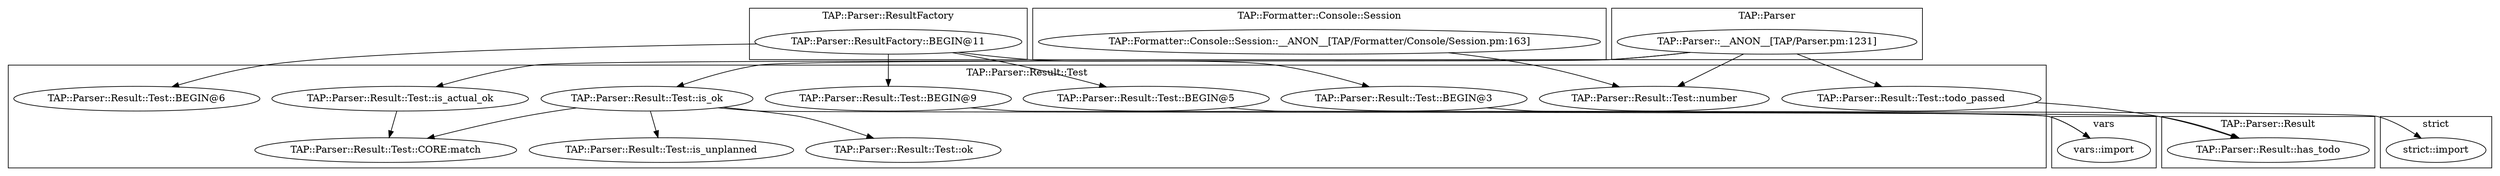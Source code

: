 digraph {
graph [overlap=false]
subgraph cluster_TAP_Parser_ResultFactory {
	label="TAP::Parser::ResultFactory";
	"TAP::Parser::ResultFactory::BEGIN@11";
}
subgraph cluster_vars {
	label="vars";
	"vars::import";
}
subgraph cluster_strict {
	label="strict";
	"strict::import";
}
subgraph cluster_TAP_Formatter_Console_Session {
	label="TAP::Formatter::Console::Session";
	"TAP::Formatter::Console::Session::__ANON__[TAP/Formatter/Console/Session.pm:163]";
}
subgraph cluster_TAP_Parser_Result {
	label="TAP::Parser::Result";
	"TAP::Parser::Result::has_todo";
}
subgraph cluster_TAP_Parser_Result_Test {
	label="TAP::Parser::Result::Test";
	"TAP::Parser::Result::Test::BEGIN@9";
	"TAP::Parser::Result::Test::is_actual_ok";
	"TAP::Parser::Result::Test::ok";
	"TAP::Parser::Result::Test::todo_passed";
	"TAP::Parser::Result::Test::CORE:match";
	"TAP::Parser::Result::Test::BEGIN@5";
	"TAP::Parser::Result::Test::number";
	"TAP::Parser::Result::Test::is_ok";
	"TAP::Parser::Result::Test::BEGIN@6";
	"TAP::Parser::Result::Test::is_unplanned";
	"TAP::Parser::Result::Test::BEGIN@3";
}
subgraph cluster_TAP_Parser {
	label="TAP::Parser";
	"TAP::Parser::__ANON__[TAP/Parser.pm:1231]";
}
"TAP::Parser::__ANON__[TAP/Parser.pm:1231]" -> "TAP::Parser::Result::Test::is_ok";
"TAP::Parser::ResultFactory::BEGIN@11" -> "TAP::Parser::Result::Test::BEGIN@6";
"TAP::Parser::ResultFactory::BEGIN@11" -> "TAP::Parser::Result::Test::BEGIN@9";
"TAP::Parser::Result::Test::is_ok" -> "TAP::Parser::Result::Test::ok";
"TAP::Parser::__ANON__[TAP/Parser.pm:1231]" -> "TAP::Parser::Result::Test::todo_passed";
"TAP::Formatter::Console::Session::__ANON__[TAP/Formatter/Console/Session.pm:163]" -> "TAP::Parser::Result::Test::number";
"TAP::Parser::__ANON__[TAP/Parser.pm:1231]" -> "TAP::Parser::Result::Test::number";
"TAP::Parser::__ANON__[TAP/Parser.pm:1231]" -> "TAP::Parser::Result::Test::is_actual_ok";
"TAP::Parser::ResultFactory::BEGIN@11" -> "TAP::Parser::Result::Test::BEGIN@3";
"TAP::Parser::Result::Test::BEGIN@9" -> "vars::import";
"TAP::Parser::Result::Test::BEGIN@5" -> "vars::import";
"TAP::Parser::Result::Test::todo_passed" -> "TAP::Parser::Result::has_todo";
"TAP::Parser::Result::Test::is_ok" -> "TAP::Parser::Result::has_todo";
"TAP::Parser::ResultFactory::BEGIN@11" -> "TAP::Parser::Result::Test::BEGIN@5";
"TAP::Parser::Result::Test::is_actual_ok" -> "TAP::Parser::Result::Test::CORE:match";
"TAP::Parser::Result::Test::is_ok" -> "TAP::Parser::Result::Test::CORE:match";
"TAP::Parser::Result::Test::is_ok" -> "TAP::Parser::Result::Test::is_unplanned";
"TAP::Parser::Result::Test::BEGIN@3" -> "strict::import";
}
